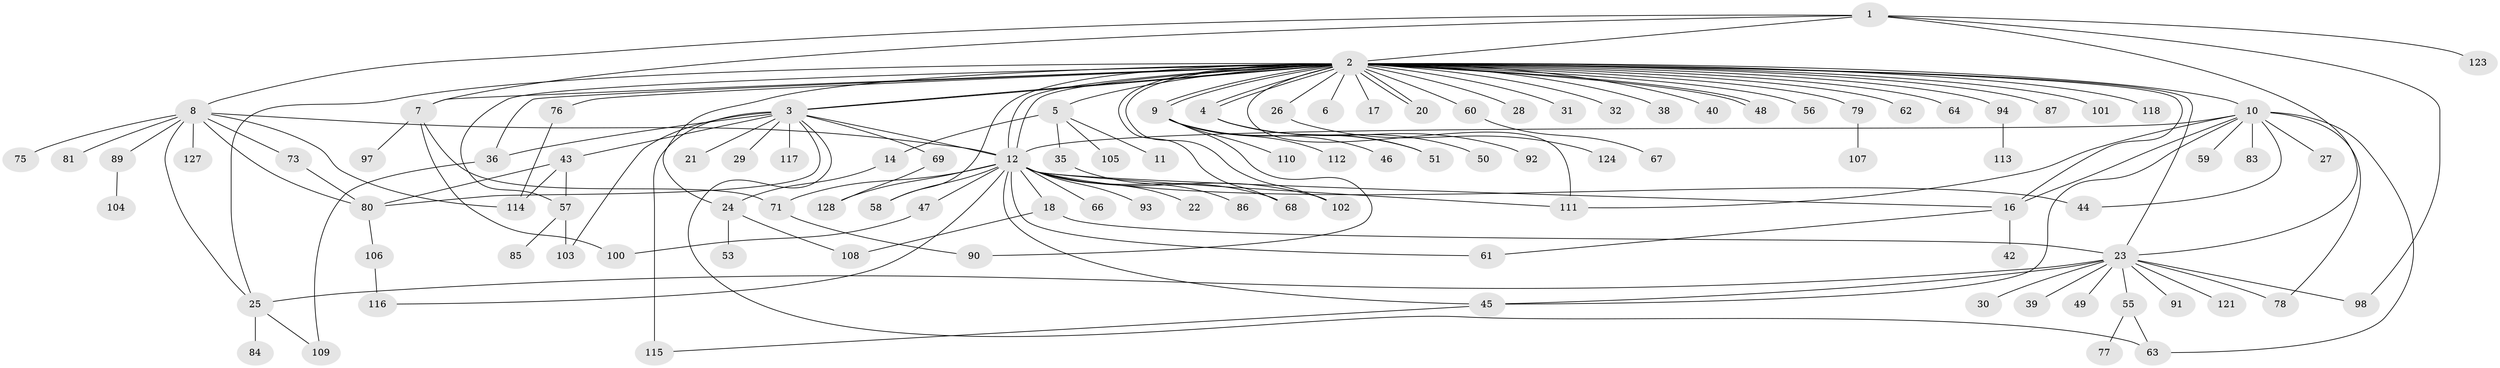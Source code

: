 // original degree distribution, {6: 0.03125, 45: 0.0078125, 12: 0.0078125, 5: 0.0546875, 1: 0.4375, 4: 0.046875, 9: 0.0078125, 23: 0.0078125, 2: 0.28125, 8: 0.0078125, 3: 0.1015625, 13: 0.0078125}
// Generated by graph-tools (version 1.1) at 2025/41/03/06/25 10:41:51]
// undirected, 105 vertices, 151 edges
graph export_dot {
graph [start="1"]
  node [color=gray90,style=filled];
  1 [super="+119"];
  2 [super="+52"];
  3 [super="+13"];
  4 [super="+95"];
  5 [super="+70"];
  6;
  7 [super="+19"];
  8 [super="+33"];
  9 [super="+37"];
  10 [super="+15"];
  11;
  12 [super="+120"];
  14;
  16 [super="+34"];
  17;
  18 [super="+54"];
  20;
  21;
  22;
  23 [super="+65"];
  24 [super="+72"];
  25 [super="+41"];
  26 [super="+96"];
  27;
  28;
  29;
  30;
  31;
  32;
  35;
  36;
  38;
  39;
  40;
  42;
  43 [super="+88"];
  44;
  45;
  46;
  47;
  48;
  49;
  50;
  51;
  53;
  55;
  56;
  57 [super="+125"];
  58;
  59;
  60;
  61;
  62;
  63;
  64;
  66;
  67;
  68;
  69;
  71 [super="+74"];
  73;
  75;
  76;
  77;
  78;
  79 [super="+82"];
  80 [super="+99"];
  81;
  83;
  84;
  85;
  86;
  87;
  89;
  90;
  91;
  92;
  93;
  94;
  97;
  98;
  100;
  101;
  102;
  103;
  104;
  105;
  106;
  107;
  108;
  109;
  110;
  111;
  112;
  113;
  114 [super="+122"];
  115 [super="+126"];
  116;
  117;
  118;
  121;
  123;
  124;
  127;
  128;
  1 -- 2;
  1 -- 7;
  1 -- 8;
  1 -- 23;
  1 -- 123;
  1 -- 98;
  2 -- 3 [weight=2];
  2 -- 3;
  2 -- 4;
  2 -- 4;
  2 -- 5 [weight=2];
  2 -- 6;
  2 -- 7;
  2 -- 9;
  2 -- 9;
  2 -- 10;
  2 -- 12;
  2 -- 12;
  2 -- 16 [weight=2];
  2 -- 17;
  2 -- 20;
  2 -- 20;
  2 -- 25;
  2 -- 26 [weight=2];
  2 -- 28;
  2 -- 31;
  2 -- 32;
  2 -- 36;
  2 -- 38;
  2 -- 40;
  2 -- 48;
  2 -- 48;
  2 -- 56;
  2 -- 57;
  2 -- 58;
  2 -- 60;
  2 -- 62;
  2 -- 68;
  2 -- 76;
  2 -- 87;
  2 -- 101;
  2 -- 102;
  2 -- 111;
  2 -- 118;
  2 -- 64;
  2 -- 94;
  2 -- 79;
  2 -- 23;
  2 -- 24;
  3 -- 12;
  3 -- 21;
  3 -- 29;
  3 -- 43;
  3 -- 63;
  3 -- 103;
  3 -- 115 [weight=2];
  3 -- 117;
  3 -- 36;
  3 -- 69;
  3 -- 80;
  4 -- 50;
  4 -- 51;
  4 -- 92;
  5 -- 11;
  5 -- 14;
  5 -- 35;
  5 -- 105;
  7 -- 100;
  7 -- 97;
  7 -- 71;
  8 -- 73;
  8 -- 81;
  8 -- 89;
  8 -- 127;
  8 -- 25;
  8 -- 80;
  8 -- 75;
  8 -- 12;
  8 -- 114;
  9 -- 51;
  9 -- 112;
  9 -- 46;
  9 -- 90;
  9 -- 110;
  10 -- 12 [weight=2];
  10 -- 27;
  10 -- 45;
  10 -- 78;
  10 -- 44;
  10 -- 111;
  10 -- 83;
  10 -- 59;
  10 -- 63;
  10 -- 16;
  12 -- 16;
  12 -- 18;
  12 -- 22;
  12 -- 44;
  12 -- 45;
  12 -- 47;
  12 -- 58;
  12 -- 61;
  12 -- 66;
  12 -- 68;
  12 -- 71;
  12 -- 93;
  12 -- 102;
  12 -- 111;
  12 -- 116;
  12 -- 128;
  14 -- 24;
  16 -- 42;
  16 -- 61;
  18 -- 23;
  18 -- 108;
  23 -- 25;
  23 -- 30;
  23 -- 39;
  23 -- 45;
  23 -- 49;
  23 -- 55;
  23 -- 78;
  23 -- 91;
  23 -- 98;
  23 -- 121;
  24 -- 53;
  24 -- 108;
  25 -- 84;
  25 -- 109;
  26 -- 124;
  35 -- 86;
  36 -- 109;
  43 -- 57;
  43 -- 114;
  43 -- 80;
  45 -- 115;
  47 -- 100;
  55 -- 63;
  55 -- 77;
  57 -- 85;
  57 -- 103;
  60 -- 67;
  69 -- 128;
  71 -- 90;
  73 -- 80;
  76 -- 114;
  79 -- 107;
  80 -- 106;
  89 -- 104;
  94 -- 113;
  106 -- 116;
}

